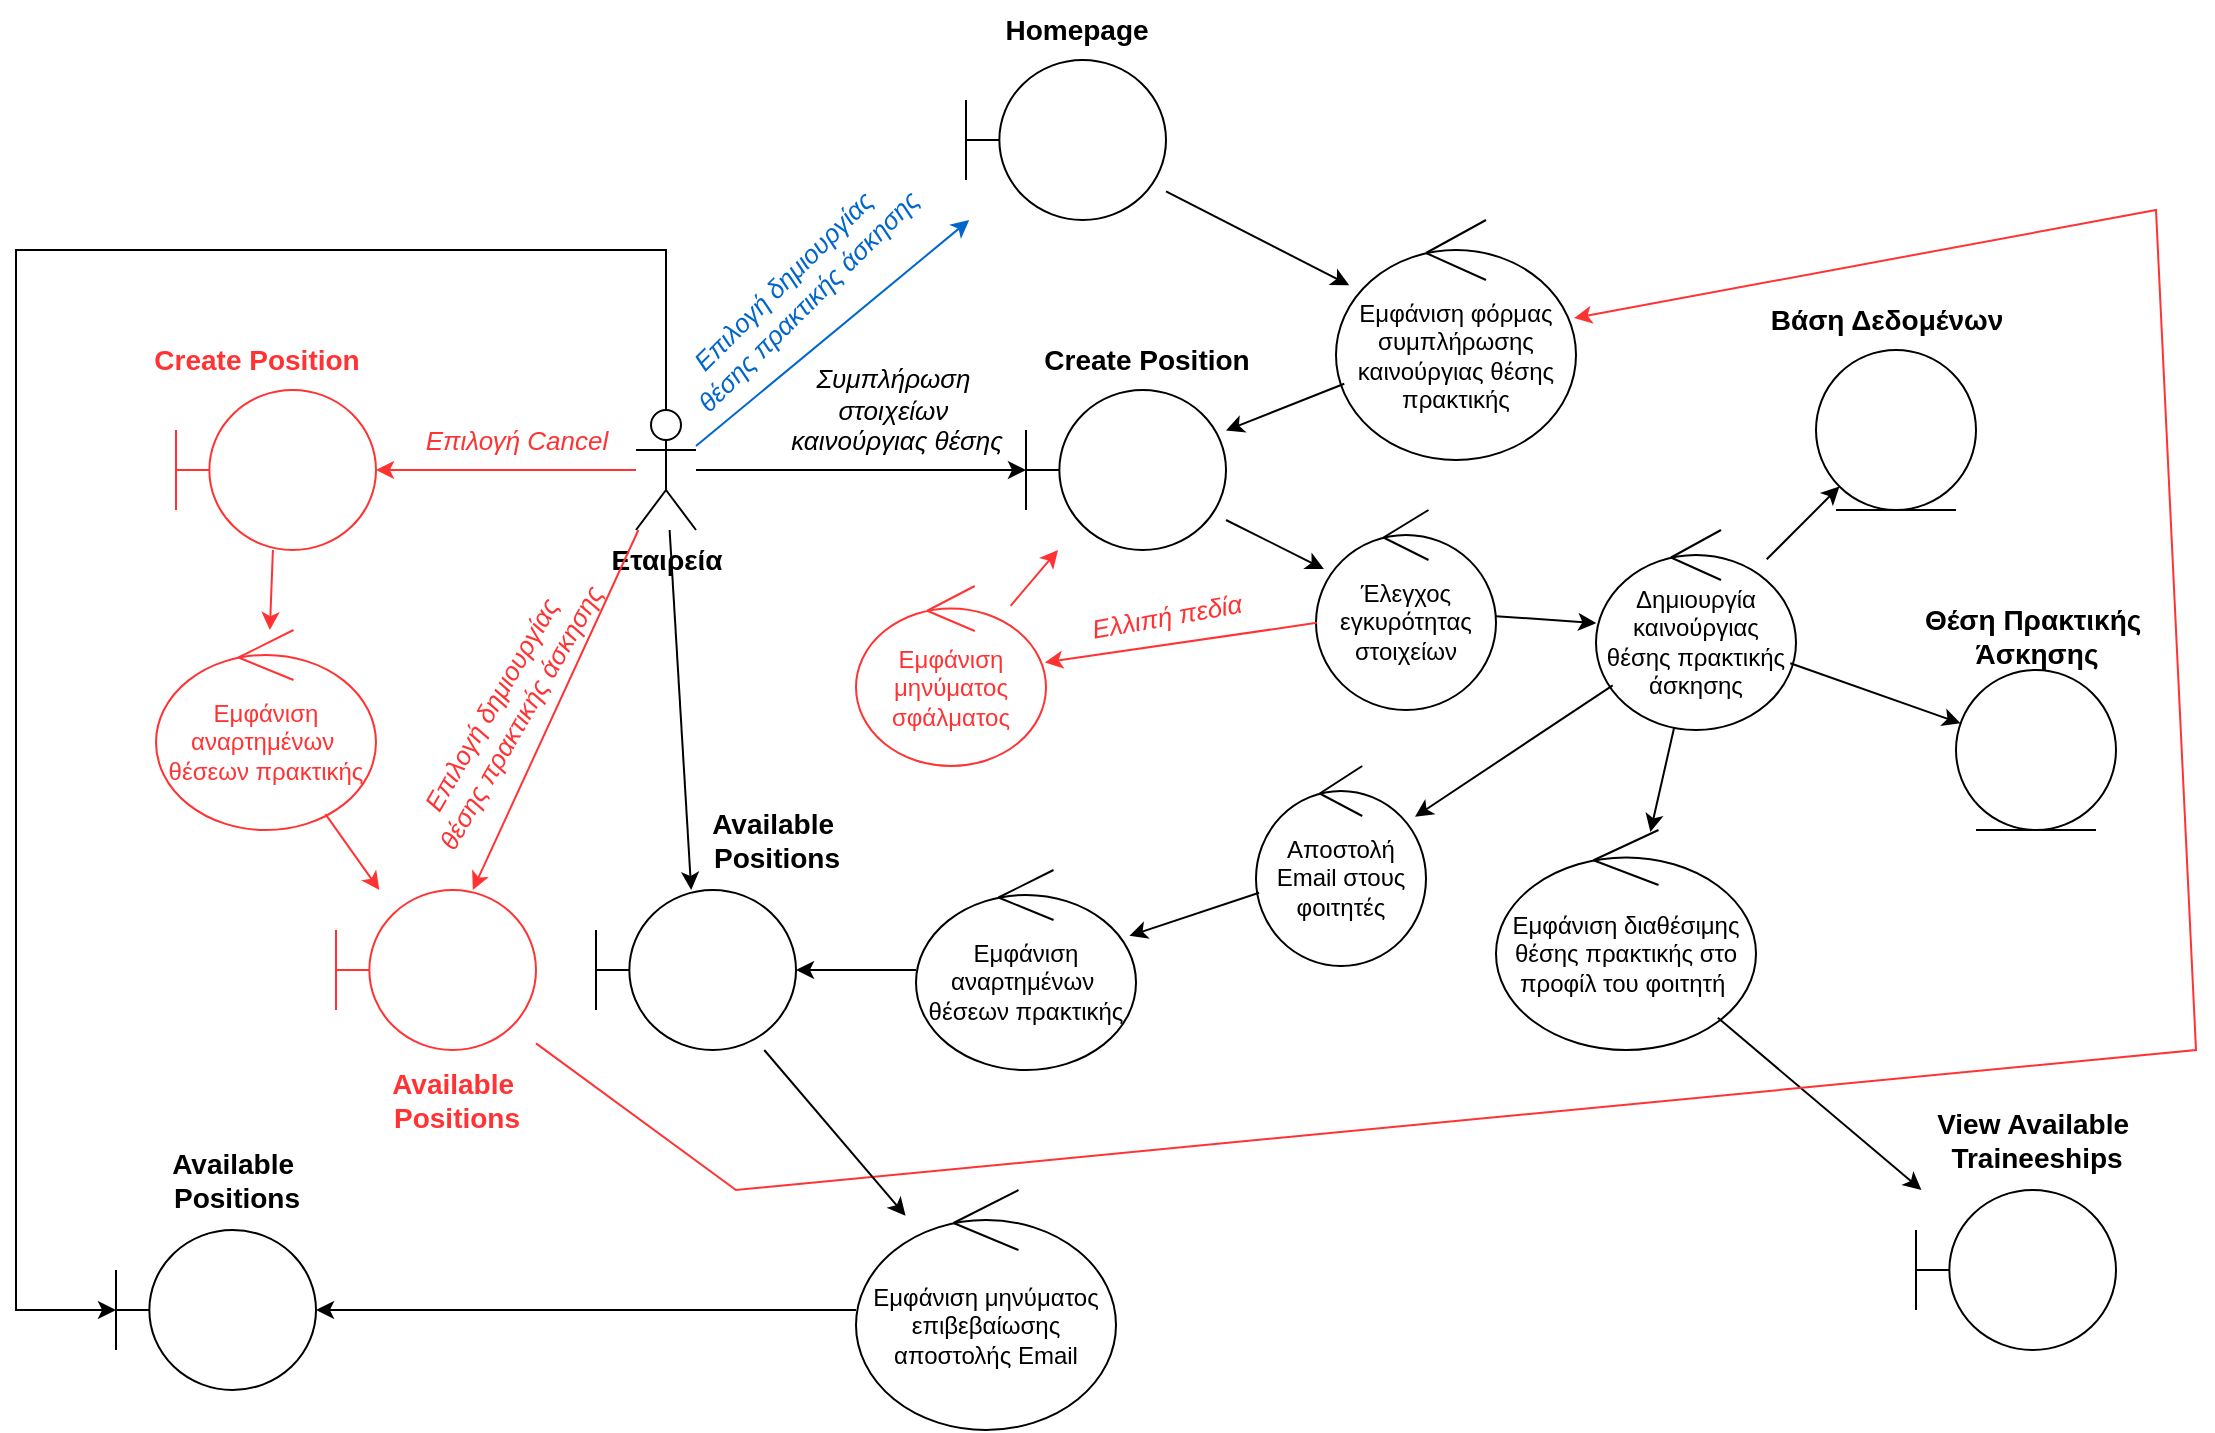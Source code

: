 <mxfile version="27.0.3">
  <diagram name="Page-1" id="SAnZHYn-Upv4jqZdxGQA">
    <mxGraphModel dx="2063" dy="764" grid="1" gridSize="10" guides="1" tooltips="1" connect="1" arrows="1" fold="1" page="1" pageScale="1" pageWidth="850" pageHeight="1100" math="0" shadow="0">
      <root>
        <mxCell id="0" />
        <mxCell id="1" parent="0" />
        <mxCell id="9OjLBAH8nGCl1bG84T98-1" value="&lt;span style=&quot;font-size: 14px;&quot;&gt;&lt;b&gt;Εταιρεία&lt;/b&gt;&lt;/span&gt;" style="shape=umlActor;verticalLabelPosition=bottom;verticalAlign=top;html=1;outlineConnect=0;" parent="1" vertex="1">
          <mxGeometry x="20" y="300" width="30" height="60" as="geometry" />
        </mxCell>
        <mxCell id="9OjLBAH8nGCl1bG84T98-2" value="" style="shape=umlBoundary;whiteSpace=wrap;html=1;" parent="1" vertex="1">
          <mxGeometry x="185" y="125" width="100" height="80" as="geometry" />
        </mxCell>
        <mxCell id="9OjLBAH8nGCl1bG84T98-3" value="Homepage" style="text;html=1;align=center;verticalAlign=middle;resizable=0;points=[];autosize=1;strokeColor=none;fillColor=none;fontSize=14;fontStyle=1" parent="1" vertex="1">
          <mxGeometry x="195" y="95" width="90" height="30" as="geometry" />
        </mxCell>
        <mxCell id="9OjLBAH8nGCl1bG84T98-4" value="" style="endArrow=classic;html=1;rounded=0;strokeColor=#0066CC;" parent="1" target="9OjLBAH8nGCl1bG84T98-2" edge="1">
          <mxGeometry width="50" height="50" relative="1" as="geometry">
            <mxPoint x="50" y="318" as="sourcePoint" />
            <mxPoint x="300" y="293" as="targetPoint" />
          </mxGeometry>
        </mxCell>
        <mxCell id="9OjLBAH8nGCl1bG84T98-5" value="Επιλογή δημιουργίας&amp;nbsp;&lt;div&gt;θέσης πρακτικής άσκησης&lt;/div&gt;" style="text;html=1;align=center;verticalAlign=middle;resizable=0;points=[];autosize=1;strokeColor=none;fillColor=none;fontStyle=2;fontSize=13;rotation=-45;fontColor=#0066CC;" parent="1" vertex="1">
          <mxGeometry x="15" y="220" width="170" height="40" as="geometry" />
        </mxCell>
        <mxCell id="9OjLBAH8nGCl1bG84T98-6" value="" style="shape=umlBoundary;whiteSpace=wrap;html=1;" parent="1" vertex="1">
          <mxGeometry x="215" y="290" width="100" height="80" as="geometry" />
        </mxCell>
        <mxCell id="9OjLBAH8nGCl1bG84T98-7" value="Create Position" style="text;html=1;align=center;verticalAlign=middle;resizable=0;points=[];autosize=1;strokeColor=none;fillColor=none;fontSize=14;fontStyle=1" parent="1" vertex="1">
          <mxGeometry x="215" y="260" width="120" height="30" as="geometry" />
        </mxCell>
        <mxCell id="9OjLBAH8nGCl1bG84T98-8" value="Εμφάνιση φόρμας συμπλήρωσης καινούργιας θέσης πρακτικής" style="ellipse;shape=umlControl;whiteSpace=wrap;html=1;fontStyle=0" parent="1" vertex="1">
          <mxGeometry x="370" y="205" width="120" height="120" as="geometry" />
        </mxCell>
        <mxCell id="9OjLBAH8nGCl1bG84T98-9" value="" style="endArrow=classic;html=1;rounded=0;" parent="1" source="9OjLBAH8nGCl1bG84T98-8" target="9OjLBAH8nGCl1bG84T98-6" edge="1">
          <mxGeometry width="50" height="50" relative="1" as="geometry">
            <mxPoint x="400" y="420" as="sourcePoint" />
            <mxPoint x="450" y="370" as="targetPoint" />
          </mxGeometry>
        </mxCell>
        <mxCell id="9OjLBAH8nGCl1bG84T98-10" value="" style="endArrow=classic;html=1;rounded=0;" parent="1" source="9OjLBAH8nGCl1bG84T98-2" target="9OjLBAH8nGCl1bG84T98-8" edge="1">
          <mxGeometry width="50" height="50" relative="1" as="geometry">
            <mxPoint x="400" y="420" as="sourcePoint" />
            <mxPoint x="450" y="370" as="targetPoint" />
          </mxGeometry>
        </mxCell>
        <mxCell id="9OjLBAH8nGCl1bG84T98-11" value="" style="endArrow=classic;html=1;rounded=0;" parent="1" source="9OjLBAH8nGCl1bG84T98-1" target="9OjLBAH8nGCl1bG84T98-6" edge="1">
          <mxGeometry width="50" height="50" relative="1" as="geometry">
            <mxPoint x="386" y="277" as="sourcePoint" />
            <mxPoint x="290" y="325" as="targetPoint" />
          </mxGeometry>
        </mxCell>
        <mxCell id="9OjLBAH8nGCl1bG84T98-12" value="Συμπλήρωση&amp;nbsp;&lt;div&gt;στοιχείων&amp;nbsp;&lt;/div&gt;&lt;div&gt;καινούργιας θέσης&lt;/div&gt;" style="text;html=1;align=center;verticalAlign=middle;resizable=0;points=[];autosize=1;strokeColor=none;fillColor=none;fontSize=13;fontStyle=2" parent="1" vertex="1">
          <mxGeometry x="85" y="270" width="130" height="60" as="geometry" />
        </mxCell>
        <mxCell id="9OjLBAH8nGCl1bG84T98-13" value="Έλεγχος εγκυρότητας στοιχείων" style="ellipse;shape=umlControl;whiteSpace=wrap;html=1;fontStyle=0" parent="1" vertex="1">
          <mxGeometry x="360" y="350" width="90" height="100" as="geometry" />
        </mxCell>
        <mxCell id="9OjLBAH8nGCl1bG84T98-14" value="" style="endArrow=classic;html=1;rounded=0;" parent="1" source="9OjLBAH8nGCl1bG84T98-6" target="9OjLBAH8nGCl1bG84T98-13" edge="1">
          <mxGeometry width="50" height="50" relative="1" as="geometry">
            <mxPoint x="400" y="420" as="sourcePoint" />
            <mxPoint x="450" y="370" as="targetPoint" />
          </mxGeometry>
        </mxCell>
        <mxCell id="9OjLBAH8nGCl1bG84T98-15" value="Δημιουργία καινούργιας θέσης πρακτικής άσκησης" style="ellipse;shape=umlControl;whiteSpace=wrap;html=1;fontStyle=0" parent="1" vertex="1">
          <mxGeometry x="500" y="360" width="100" height="100" as="geometry" />
        </mxCell>
        <mxCell id="9OjLBAH8nGCl1bG84T98-16" value="" style="ellipse;shape=umlEntity;whiteSpace=wrap;html=1;" parent="1" vertex="1">
          <mxGeometry x="610" y="270" width="80" height="80" as="geometry" />
        </mxCell>
        <mxCell id="9OjLBAH8nGCl1bG84T98-17" value="Βάση Δεδομένων" style="text;html=1;align=center;verticalAlign=middle;resizable=0;points=[];autosize=1;strokeColor=none;fillColor=none;fontSize=14;fontStyle=1" parent="1" vertex="1">
          <mxGeometry x="580" y="240" width="130" height="30" as="geometry" />
        </mxCell>
        <mxCell id="9OjLBAH8nGCl1bG84T98-18" value="" style="endArrow=classic;html=1;rounded=0;" parent="1" source="9OjLBAH8nGCl1bG84T98-15" target="9OjLBAH8nGCl1bG84T98-21" edge="1">
          <mxGeometry width="50" height="50" relative="1" as="geometry">
            <mxPoint x="540" y="150" as="sourcePoint" />
            <mxPoint x="590" y="100" as="targetPoint" />
          </mxGeometry>
        </mxCell>
        <mxCell id="9OjLBAH8nGCl1bG84T98-19" value="" style="endArrow=classic;html=1;rounded=0;" parent="1" source="9OjLBAH8nGCl1bG84T98-15" target="9OjLBAH8nGCl1bG84T98-16" edge="1">
          <mxGeometry width="50" height="50" relative="1" as="geometry">
            <mxPoint x="400" y="420" as="sourcePoint" />
            <mxPoint x="450" y="370" as="targetPoint" />
          </mxGeometry>
        </mxCell>
        <mxCell id="9OjLBAH8nGCl1bG84T98-20" value="" style="endArrow=classic;html=1;rounded=0;" parent="1" source="9OjLBAH8nGCl1bG84T98-13" target="9OjLBAH8nGCl1bG84T98-15" edge="1">
          <mxGeometry width="50" height="50" relative="1" as="geometry">
            <mxPoint x="400" y="420" as="sourcePoint" />
            <mxPoint x="450" y="370" as="targetPoint" />
          </mxGeometry>
        </mxCell>
        <mxCell id="9OjLBAH8nGCl1bG84T98-21" value="" style="ellipse;shape=umlEntity;whiteSpace=wrap;html=1;" parent="1" vertex="1">
          <mxGeometry x="680" y="430" width="80" height="80" as="geometry" />
        </mxCell>
        <mxCell id="9OjLBAH8nGCl1bG84T98-22" value="Θέση Πρακτικής&amp;nbsp;&lt;div&gt;Άσκησης&lt;/div&gt;" style="text;html=1;align=center;verticalAlign=middle;resizable=0;points=[];autosize=1;strokeColor=none;fillColor=none;fontSize=14;fontStyle=1" parent="1" vertex="1">
          <mxGeometry x="655" y="388" width="130" height="50" as="geometry" />
        </mxCell>
        <mxCell id="9OjLBAH8nGCl1bG84T98-23" value="Εμφάνιση αναρτημένων&amp;nbsp; θέσεων πρακτικής" style="ellipse;shape=umlControl;whiteSpace=wrap;html=1;fontStyle=0" parent="1" vertex="1">
          <mxGeometry x="160" y="530" width="110" height="100" as="geometry" />
        </mxCell>
        <mxCell id="9OjLBAH8nGCl1bG84T98-25" value="" style="shape=umlBoundary;whiteSpace=wrap;html=1;" parent="1" vertex="1">
          <mxGeometry y="540" width="100" height="80" as="geometry" />
        </mxCell>
        <mxCell id="9OjLBAH8nGCl1bG84T98-26" value="Available&amp;nbsp;&lt;div&gt;Positions&lt;/div&gt;" style="text;html=1;align=center;verticalAlign=middle;resizable=0;points=[];autosize=1;strokeColor=none;fillColor=none;fontSize=14;fontStyle=1" parent="1" vertex="1">
          <mxGeometry x="50" y="490" width="80" height="50" as="geometry" />
        </mxCell>
        <mxCell id="9OjLBAH8nGCl1bG84T98-27" value="" style="endArrow=classic;html=1;rounded=0;" parent="1" source="9OjLBAH8nGCl1bG84T98-1" target="9OjLBAH8nGCl1bG84T98-25" edge="1">
          <mxGeometry width="50" height="50" relative="1" as="geometry">
            <mxPoint x="400" y="420" as="sourcePoint" />
            <mxPoint x="450" y="370" as="targetPoint" />
          </mxGeometry>
        </mxCell>
        <mxCell id="9OjLBAH8nGCl1bG84T98-28" value="" style="endArrow=classic;html=1;rounded=0;" parent="1" source="9OjLBAH8nGCl1bG84T98-23" target="9OjLBAH8nGCl1bG84T98-25" edge="1">
          <mxGeometry width="50" height="50" relative="1" as="geometry">
            <mxPoint x="400" y="420" as="sourcePoint" />
            <mxPoint x="450" y="370" as="targetPoint" />
          </mxGeometry>
        </mxCell>
        <mxCell id="9OjLBAH8nGCl1bG84T98-29" value="Εμφάνιση διαθέσιμης θέσης πρακτικής στο προφίλ του φοιτητή&amp;nbsp;" style="ellipse;shape=umlControl;whiteSpace=wrap;html=1;fontStyle=0" parent="1" vertex="1">
          <mxGeometry x="450" y="510" width="130" height="110" as="geometry" />
        </mxCell>
        <mxCell id="9OjLBAH8nGCl1bG84T98-30" value="" style="endArrow=classic;html=1;rounded=0;" parent="1" source="9OjLBAH8nGCl1bG84T98-15" target="9OjLBAH8nGCl1bG84T98-29" edge="1">
          <mxGeometry width="50" height="50" relative="1" as="geometry">
            <mxPoint x="400" y="420" as="sourcePoint" />
            <mxPoint x="450" y="370" as="targetPoint" />
          </mxGeometry>
        </mxCell>
        <mxCell id="9OjLBAH8nGCl1bG84T98-31" value="" style="shape=umlBoundary;whiteSpace=wrap;html=1;" parent="1" vertex="1">
          <mxGeometry x="660" y="690" width="100" height="80" as="geometry" />
        </mxCell>
        <mxCell id="9OjLBAH8nGCl1bG84T98-32" value="View Available&amp;nbsp;&lt;div&gt;Traineeships&lt;/div&gt;" style="text;html=1;align=center;verticalAlign=middle;resizable=0;points=[];autosize=1;strokeColor=none;fillColor=none;fontSize=14;fontStyle=1" parent="1" vertex="1">
          <mxGeometry x="660" y="640" width="120" height="50" as="geometry" />
        </mxCell>
        <mxCell id="9OjLBAH8nGCl1bG84T98-33" value="" style="endArrow=classic;html=1;rounded=0;" parent="1" source="9OjLBAH8nGCl1bG84T98-29" target="9OjLBAH8nGCl1bG84T98-31" edge="1">
          <mxGeometry width="50" height="50" relative="1" as="geometry">
            <mxPoint x="400" y="420" as="sourcePoint" />
            <mxPoint x="450" y="370" as="targetPoint" />
          </mxGeometry>
        </mxCell>
        <mxCell id="9OjLBAH8nGCl1bG84T98-34" value="" style="endArrow=classic;html=1;rounded=0;strokeColor=light-dark(#FF3333,#ED0202);" parent="1" source="9OjLBAH8nGCl1bG84T98-13" target="9OjLBAH8nGCl1bG84T98-36" edge="1">
          <mxGeometry width="50" height="50" relative="1" as="geometry">
            <mxPoint x="330" y="410" as="sourcePoint" />
            <mxPoint x="270" y="550" as="targetPoint" />
          </mxGeometry>
        </mxCell>
        <mxCell id="9OjLBAH8nGCl1bG84T98-35" value="Ελλιπή πεδία" style="text;html=1;align=center;verticalAlign=middle;resizable=0;points=[];autosize=1;strokeColor=none;fillColor=none;fontSize=13;fontStyle=2;fontColor=light-dark(#FF3333,#ED0202);rotation=-10;" parent="1" vertex="1">
          <mxGeometry x="235" y="388" width="100" height="30" as="geometry" />
        </mxCell>
        <mxCell id="9OjLBAH8nGCl1bG84T98-36" value="Εμφάνιση μηνύματος σφάλματος" style="ellipse;shape=umlControl;whiteSpace=wrap;html=1;fontStyle=0;fontColor=light-dark(#FF3333,#ED0202);strokeColor=light-dark(#FF3333,#ED0202);" parent="1" vertex="1">
          <mxGeometry x="130" y="388" width="95" height="90" as="geometry" />
        </mxCell>
        <mxCell id="9OjLBAH8nGCl1bG84T98-37" value="" style="endArrow=classic;html=1;rounded=0;strokeColor=light-dark(#FF3333,#ED0202);" parent="1" source="9OjLBAH8nGCl1bG84T98-36" target="9OjLBAH8nGCl1bG84T98-6" edge="1">
          <mxGeometry width="50" height="50" relative="1" as="geometry">
            <mxPoint x="330" y="410" as="sourcePoint" />
            <mxPoint x="380" y="360" as="targetPoint" />
          </mxGeometry>
        </mxCell>
        <mxCell id="9OjLBAH8nGCl1bG84T98-38" value="" style="shape=umlBoundary;whiteSpace=wrap;html=1;strokeColor=light-dark(#FF3333,#ED0202);" parent="1" vertex="1">
          <mxGeometry x="-210" y="290" width="100" height="80" as="geometry" />
        </mxCell>
        <mxCell id="9OjLBAH8nGCl1bG84T98-39" value="" style="endArrow=classic;html=1;rounded=0;strokeColor=light-dark(#FF3333,#ED0202);" parent="1" source="9OjLBAH8nGCl1bG84T98-1" target="9OjLBAH8nGCl1bG84T98-38" edge="1">
          <mxGeometry width="50" height="50" relative="1" as="geometry">
            <mxPoint x="217" y="408" as="sourcePoint" />
            <mxPoint x="241" y="380" as="targetPoint" />
          </mxGeometry>
        </mxCell>
        <mxCell id="9OjLBAH8nGCl1bG84T98-40" value="Επιλογή Cancel" style="text;html=1;align=center;verticalAlign=middle;resizable=0;points=[];autosize=1;strokeColor=none;fillColor=none;fontSize=13;fontStyle=2;fontColor=light-dark(#FF3333,#ED0202);" parent="1" vertex="1">
          <mxGeometry x="-100" y="300" width="120" height="30" as="geometry" />
        </mxCell>
        <mxCell id="9OjLBAH8nGCl1bG84T98-41" value="Create Position" style="text;html=1;align=center;verticalAlign=middle;resizable=0;points=[];autosize=1;strokeColor=none;fillColor=none;fontSize=14;fontStyle=1;fontColor=light-dark(#FF3333,#ED0202);" parent="1" vertex="1">
          <mxGeometry x="-230" y="260" width="120" height="30" as="geometry" />
        </mxCell>
        <mxCell id="9OjLBAH8nGCl1bG84T98-42" value="Εμφάνιση αναρτημένων&amp;nbsp; θέσεων πρακτικής" style="ellipse;shape=umlControl;whiteSpace=wrap;html=1;fontStyle=0;fontColor=light-dark(#FF3333,#ED0202);strokeColor=light-dark(#FF3333,#ED0202);" parent="1" vertex="1">
          <mxGeometry x="-220" y="410" width="110" height="100" as="geometry" />
        </mxCell>
        <mxCell id="9OjLBAH8nGCl1bG84T98-43" value="" style="endArrow=classic;html=1;rounded=0;strokeColor=light-dark(#FF3333,#ED0202);" parent="1" source="9OjLBAH8nGCl1bG84T98-38" target="9OjLBAH8nGCl1bG84T98-42" edge="1">
          <mxGeometry width="50" height="50" relative="1" as="geometry">
            <mxPoint x="330" y="410" as="sourcePoint" />
            <mxPoint x="380" y="360" as="targetPoint" />
          </mxGeometry>
        </mxCell>
        <mxCell id="9OjLBAH8nGCl1bG84T98-45" value="" style="shape=umlBoundary;whiteSpace=wrap;html=1;strokeColor=light-dark(#FF3333,#ED0202);" parent="1" vertex="1">
          <mxGeometry x="-130" y="540" width="100" height="80" as="geometry" />
        </mxCell>
        <mxCell id="9OjLBAH8nGCl1bG84T98-46" value="" style="endArrow=classic;html=1;rounded=0;strokeColor=light-dark(#FF3333,#ED0202);" parent="1" source="9OjLBAH8nGCl1bG84T98-1" target="9OjLBAH8nGCl1bG84T98-45" edge="1">
          <mxGeometry width="50" height="50" relative="1" as="geometry">
            <mxPoint x="-159" y="380" as="sourcePoint" />
            <mxPoint x="-174" y="451" as="targetPoint" />
          </mxGeometry>
        </mxCell>
        <mxCell id="9OjLBAH8nGCl1bG84T98-47" value="" style="endArrow=classic;html=1;rounded=0;strokeColor=light-dark(#FF3333,#ED0202);" parent="1" source="9OjLBAH8nGCl1bG84T98-42" target="9OjLBAH8nGCl1bG84T98-45" edge="1">
          <mxGeometry width="50" height="50" relative="1" as="geometry">
            <mxPoint x="-149" y="390" as="sourcePoint" />
            <mxPoint x="-164" y="461" as="targetPoint" />
          </mxGeometry>
        </mxCell>
        <mxCell id="9OjLBAH8nGCl1bG84T98-48" value="Available&amp;nbsp;&lt;div&gt;Positions&lt;/div&gt;" style="text;html=1;align=center;verticalAlign=middle;resizable=0;points=[];autosize=1;strokeColor=none;fillColor=none;fontSize=14;fontStyle=1;fontColor=light-dark(#FF3333,#ED0202);" parent="1" vertex="1">
          <mxGeometry x="-110" y="620" width="80" height="50" as="geometry" />
        </mxCell>
        <mxCell id="9OjLBAH8nGCl1bG84T98-49" value="Επιλογή δημιουργίας&amp;nbsp;&lt;div&gt;θέσης πρακτικής άσκησης&lt;/div&gt;" style="text;html=1;align=center;verticalAlign=middle;resizable=0;points=[];autosize=1;strokeColor=none;fillColor=none;fontStyle=2;fontSize=13;rotation=-60;fontColor=light-dark(#FF3333,#ED0202);" parent="1" vertex="1">
          <mxGeometry x="-130" y="430" width="170" height="40" as="geometry" />
        </mxCell>
        <mxCell id="9OjLBAH8nGCl1bG84T98-50" value="" style="endArrow=classic;html=1;rounded=0;strokeColor=light-dark(#FF3333,#ED0202);" parent="1" source="9OjLBAH8nGCl1bG84T98-45" target="9OjLBAH8nGCl1bG84T98-8" edge="1">
          <mxGeometry width="50" height="50" relative="1" as="geometry">
            <mxPoint x="-125" y="512" as="sourcePoint" />
            <mxPoint x="570" y="200" as="targetPoint" />
            <Array as="points">
              <mxPoint x="70" y="690" />
              <mxPoint x="800" y="620" />
              <mxPoint x="780" y="200" />
            </Array>
          </mxGeometry>
        </mxCell>
        <mxCell id="iH5WlAGfgZ0s-1_UqLP--1" value="Αποστολή Email στους φοιτητές" style="ellipse;shape=umlControl;whiteSpace=wrap;html=1;fontStyle=0;" parent="1" vertex="1">
          <mxGeometry x="330" y="478" width="85" height="100" as="geometry" />
        </mxCell>
        <mxCell id="iH5WlAGfgZ0s-1_UqLP--2" value="Εμφάνιση μηνύματος επιβεβαίωσης αποστολής Email" style="ellipse;shape=umlControl;whiteSpace=wrap;html=1;fontStyle=0;" parent="1" vertex="1">
          <mxGeometry x="130" y="690" width="130" height="120" as="geometry" />
        </mxCell>
        <mxCell id="iH5WlAGfgZ0s-1_UqLP--3" value="" style="endArrow=classic;html=1;rounded=0;" parent="1" source="9OjLBAH8nGCl1bG84T98-15" target="iH5WlAGfgZ0s-1_UqLP--1" edge="1">
          <mxGeometry width="50" height="50" relative="1" as="geometry">
            <mxPoint x="559" y="470" as="sourcePoint" />
            <mxPoint x="557" y="540" as="targetPoint" />
          </mxGeometry>
        </mxCell>
        <mxCell id="iH5WlAGfgZ0s-1_UqLP--4" value="" style="endArrow=classic;html=1;rounded=0;strokeColor=#000000;" parent="1" source="iH5WlAGfgZ0s-1_UqLP--1" target="9OjLBAH8nGCl1bG84T98-23" edge="1">
          <mxGeometry width="50" height="50" relative="1" as="geometry">
            <mxPoint x="600" y="635" as="sourcePoint" />
            <mxPoint x="674" y="700" as="targetPoint" />
          </mxGeometry>
        </mxCell>
        <mxCell id="iH5WlAGfgZ0s-1_UqLP--6" value="" style="endArrow=classic;html=1;rounded=0;strokeColor=#000000;" parent="1" source="9OjLBAH8nGCl1bG84T98-25" target="iH5WlAGfgZ0s-1_UqLP--2" edge="1">
          <mxGeometry width="50" height="50" relative="1" as="geometry">
            <mxPoint x="170" y="590" as="sourcePoint" />
            <mxPoint x="110" y="590" as="targetPoint" />
          </mxGeometry>
        </mxCell>
        <mxCell id="iH5WlAGfgZ0s-1_UqLP--7" value="" style="shape=umlBoundary;whiteSpace=wrap;html=1;" parent="1" vertex="1">
          <mxGeometry x="-240" y="710" width="100" height="80" as="geometry" />
        </mxCell>
        <mxCell id="iH5WlAGfgZ0s-1_UqLP--8" value="" style="endArrow=classic;html=1;rounded=0;strokeColor=#000000;" parent="1" source="iH5WlAGfgZ0s-1_UqLP--2" target="iH5WlAGfgZ0s-1_UqLP--7" edge="1">
          <mxGeometry width="50" height="50" relative="1" as="geometry">
            <mxPoint x="170" y="590" as="sourcePoint" />
            <mxPoint x="110" y="590" as="targetPoint" />
          </mxGeometry>
        </mxCell>
        <mxCell id="iH5WlAGfgZ0s-1_UqLP--9" value="Available&amp;nbsp;&lt;div&gt;Positions&lt;/div&gt;" style="text;html=1;align=center;verticalAlign=middle;resizable=0;points=[];autosize=1;strokeColor=none;fillColor=none;fontSize=14;fontStyle=1;fontColor=#000000;" parent="1" vertex="1">
          <mxGeometry x="-220" y="660" width="80" height="50" as="geometry" />
        </mxCell>
        <mxCell id="iH5WlAGfgZ0s-1_UqLP--10" value="" style="endArrow=classic;html=1;rounded=0;strokeColor=#000000;" parent="1" source="9OjLBAH8nGCl1bG84T98-1" target="iH5WlAGfgZ0s-1_UqLP--7" edge="1">
          <mxGeometry width="50" height="50" relative="1" as="geometry">
            <mxPoint x="47" y="370" as="sourcePoint" />
            <mxPoint x="58" y="550" as="targetPoint" />
            <Array as="points">
              <mxPoint x="35" y="220" />
              <mxPoint x="-290" y="220" />
              <mxPoint x="-290" y="750" />
            </Array>
          </mxGeometry>
        </mxCell>
      </root>
    </mxGraphModel>
  </diagram>
</mxfile>
